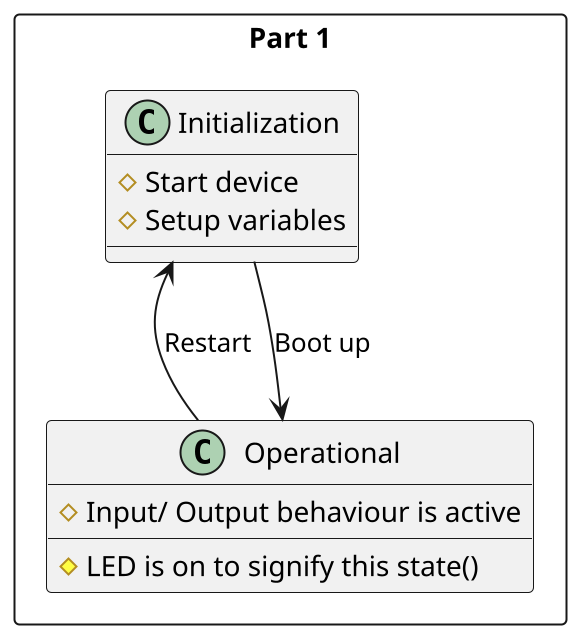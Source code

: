 @startuml Part1
scale 2
'left to right direction 
skinparam packageStyle rect
'skinparam linetype ortho 

rectangle "Part 1"{
Operational <-down- Initialization:Boot up
Operational -up-> Initialization:Restart
class Operational{
    #Input/ Output behaviour is active
    #LED is on to signify this state()
}

class Initialization{
    #Start device
    #Setup variables
}

}

@endumld

